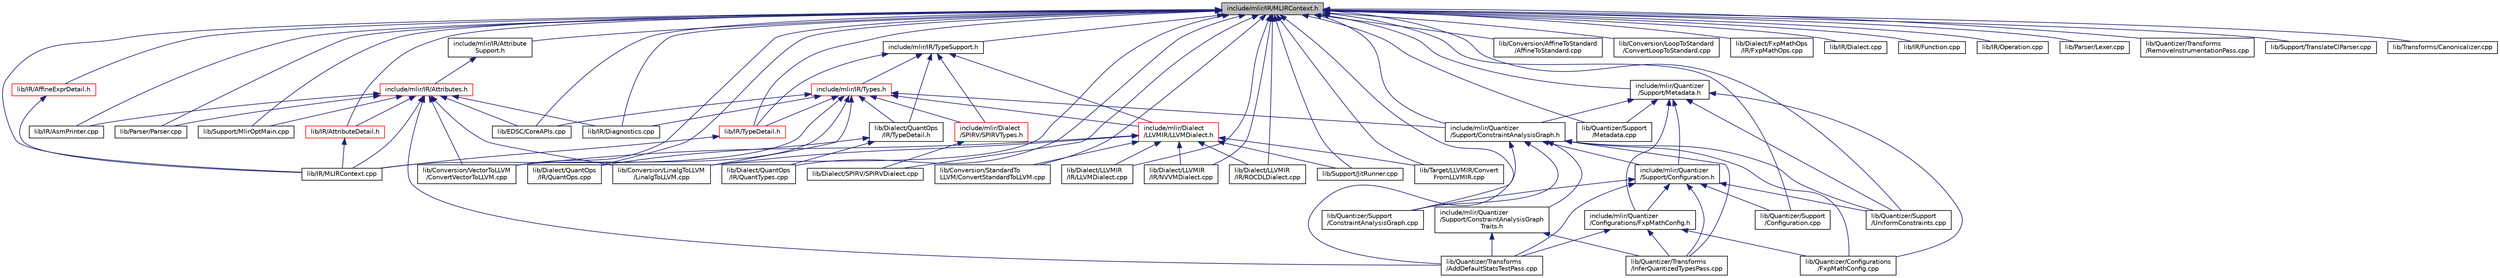 digraph "include/mlir/IR/MLIRContext.h"
{
  bgcolor="transparent";
  edge [fontname="Helvetica",fontsize="10",labelfontname="Helvetica",labelfontsize="10"];
  node [fontname="Helvetica",fontsize="10",shape=record];
  Node7 [label="include/mlir/IR/MLIRContext.h",height=0.2,width=0.4,color="black", fillcolor="grey75", style="filled", fontcolor="black"];
  Node7 -> Node8 [dir="back",color="midnightblue",fontsize="10",style="solid",fontname="Helvetica"];
  Node8 [label="include/mlir/IR/Attribute\lSupport.h",height=0.2,width=0.4,color="black",URL="$AttributeSupport_8h.html"];
  Node8 -> Node9 [dir="back",color="midnightblue",fontsize="10",style="solid",fontname="Helvetica"];
  Node9 [label="include/mlir/IR/Attributes.h",height=0.2,width=0.4,color="red",URL="$Attributes_8h.html"];
  Node9 -> Node33 [dir="back",color="midnightblue",fontsize="10",style="solid",fontname="Helvetica"];
  Node33 [label="lib/Conversion/LinalgToLLVM\l/LinalgToLLVM.cpp",height=0.2,width=0.4,color="black",URL="$LinalgToLLVM_8cpp.html"];
  Node9 -> Node94 [dir="back",color="midnightblue",fontsize="10",style="solid",fontname="Helvetica"];
  Node94 [label="lib/Conversion/VectorToLLVM\l/ConvertVectorToLLVM.cpp",height=0.2,width=0.4,color="black",URL="$ConvertVectorToLLVM_8cpp.html"];
  Node9 -> Node182 [dir="back",color="midnightblue",fontsize="10",style="solid",fontname="Helvetica"];
  Node182 [label="lib/EDSC/CoreAPIs.cpp",height=0.2,width=0.4,color="black",URL="$CoreAPIs_8cpp.html"];
  Node9 -> Node184 [dir="back",color="midnightblue",fontsize="10",style="solid",fontname="Helvetica"];
  Node184 [label="lib/IR/AsmPrinter.cpp",height=0.2,width=0.4,color="black",URL="$AsmPrinter_8cpp.html"];
  Node9 -> Node276 [dir="back",color="midnightblue",fontsize="10",style="solid",fontname="Helvetica"];
  Node276 [label="lib/IR/AttributeDetail.h",height=0.2,width=0.4,color="red",URL="$AttributeDetail_8h.html"];
  Node276 -> Node187 [dir="back",color="midnightblue",fontsize="10",style="solid",fontname="Helvetica"];
  Node187 [label="lib/IR/MLIRContext.cpp",height=0.2,width=0.4,color="black",URL="$MLIRContext_8cpp.html"];
  Node9 -> Node238 [dir="back",color="midnightblue",fontsize="10",style="solid",fontname="Helvetica"];
  Node238 [label="lib/IR/Diagnostics.cpp",height=0.2,width=0.4,color="black",URL="$Diagnostics_8cpp.html"];
  Node9 -> Node187 [dir="back",color="midnightblue",fontsize="10",style="solid",fontname="Helvetica"];
  Node9 -> Node218 [dir="back",color="midnightblue",fontsize="10",style="solid",fontname="Helvetica"];
  Node218 [label="lib/Parser/Parser.cpp",height=0.2,width=0.4,color="black",URL="$Parser_8cpp.html"];
  Node9 -> Node56 [dir="back",color="midnightblue",fontsize="10",style="solid",fontname="Helvetica"];
  Node56 [label="lib/Quantizer/Transforms\l/AddDefaultStatsTestPass.cpp",height=0.2,width=0.4,color="black",URL="$AddDefaultStatsTestPass_8cpp.html"];
  Node9 -> Node173 [dir="back",color="midnightblue",fontsize="10",style="solid",fontname="Helvetica"];
  Node173 [label="lib/Support/MlirOptMain.cpp",height=0.2,width=0.4,color="black",URL="$MlirOptMain_8cpp.html"];
  Node7 -> Node277 [dir="back",color="midnightblue",fontsize="10",style="solid",fontname="Helvetica"];
  Node277 [label="include/mlir/IR/TypeSupport.h",height=0.2,width=0.4,color="black",URL="$TypeSupport_8h.html"];
  Node277 -> Node140 [dir="back",color="midnightblue",fontsize="10",style="solid",fontname="Helvetica"];
  Node140 [label="include/mlir/Dialect\l/LLVMIR/LLVMDialect.h",height=0.2,width=0.4,color="red",URL="$LLVMDialect_8h.html"];
  Node140 -> Node33 [dir="back",color="midnightblue",fontsize="10",style="solid",fontname="Helvetica"];
  Node140 -> Node125 [dir="back",color="midnightblue",fontsize="10",style="solid",fontname="Helvetica"];
  Node125 [label="lib/Conversion/StandardTo\lLLVM/ConvertStandardToLLVM.cpp",height=0.2,width=0.4,color="black",URL="$ConvertStandardToLLVM_8cpp.html"];
  Node140 -> Node94 [dir="back",color="midnightblue",fontsize="10",style="solid",fontname="Helvetica"];
  Node140 -> Node148 [dir="back",color="midnightblue",fontsize="10",style="solid",fontname="Helvetica"];
  Node148 [label="lib/Dialect/LLVMIR\l/IR/LLVMDialect.cpp",height=0.2,width=0.4,color="black",URL="$LLVMDialect_8cpp.html"];
  Node140 -> Node149 [dir="back",color="midnightblue",fontsize="10",style="solid",fontname="Helvetica"];
  Node149 [label="lib/Dialect/LLVMIR\l/IR/NVVMDialect.cpp",height=0.2,width=0.4,color="black",URL="$NVVMDialect_8cpp.html"];
  Node140 -> Node150 [dir="back",color="midnightblue",fontsize="10",style="solid",fontname="Helvetica"];
  Node150 [label="lib/Dialect/LLVMIR\l/IR/ROCDLDialect.cpp",height=0.2,width=0.4,color="black",URL="$ROCDLDialect_8cpp.html"];
  Node140 -> Node151 [dir="back",color="midnightblue",fontsize="10",style="solid",fontname="Helvetica"];
  Node151 [label="lib/Support/JitRunner.cpp",height=0.2,width=0.4,color="black",URL="$JitRunner_8cpp.html"];
  Node140 -> Node152 [dir="back",color="midnightblue",fontsize="10",style="solid",fontname="Helvetica"];
  Node152 [label="lib/Target/LLVMIR/Convert\lFromLLVMIR.cpp",height=0.2,width=0.4,color="black",URL="$ConvertFromLLVMIR_8cpp.html"];
  Node277 -> Node278 [dir="back",color="midnightblue",fontsize="10",style="solid",fontname="Helvetica"];
  Node278 [label="include/mlir/Dialect\l/SPIRV/SPIRVTypes.h",height=0.2,width=0.4,color="red",URL="$SPIRVTypes_8h.html"];
  Node278 -> Node82 [dir="back",color="midnightblue",fontsize="10",style="solid",fontname="Helvetica"];
  Node82 [label="lib/Dialect/SPIRV/SPIRVDialect.cpp",height=0.2,width=0.4,color="black",URL="$SPIRVDialect_8cpp.html"];
  Node277 -> Node279 [dir="back",color="midnightblue",fontsize="10",style="solid",fontname="Helvetica"];
  Node279 [label="include/mlir/IR/Types.h",height=0.2,width=0.4,color="red",URL="$Types_8h.html"];
  Node279 -> Node140 [dir="back",color="midnightblue",fontsize="10",style="solid",fontname="Helvetica"];
  Node279 -> Node278 [dir="back",color="midnightblue",fontsize="10",style="solid",fontname="Helvetica"];
  Node279 -> Node71 [dir="back",color="midnightblue",fontsize="10",style="solid",fontname="Helvetica"];
  Node71 [label="include/mlir/Quantizer\l/Support/ConstraintAnalysisGraph.h",height=0.2,width=0.4,color="black",URL="$ConstraintAnalysisGraph_8h.html"];
  Node71 -> Node65 [dir="back",color="midnightblue",fontsize="10",style="solid",fontname="Helvetica"];
  Node65 [label="include/mlir/Quantizer\l/Support/Configuration.h",height=0.2,width=0.4,color="black",URL="$Configuration_8h.html"];
  Node65 -> Node66 [dir="back",color="midnightblue",fontsize="10",style="solid",fontname="Helvetica"];
  Node66 [label="include/mlir/Quantizer\l/Configurations/FxpMathConfig.h",height=0.2,width=0.4,color="black",URL="$FxpMathConfig_8h.html"];
  Node66 -> Node55 [dir="back",color="midnightblue",fontsize="10",style="solid",fontname="Helvetica"];
  Node55 [label="lib/Quantizer/Configurations\l/FxpMathConfig.cpp",height=0.2,width=0.4,color="black",URL="$FxpMathConfig_8cpp.html"];
  Node66 -> Node56 [dir="back",color="midnightblue",fontsize="10",style="solid",fontname="Helvetica"];
  Node66 -> Node57 [dir="back",color="midnightblue",fontsize="10",style="solid",fontname="Helvetica"];
  Node57 [label="lib/Quantizer/Transforms\l/InferQuantizedTypesPass.cpp",height=0.2,width=0.4,color="black",URL="$InferQuantizedTypesPass_8cpp.html"];
  Node65 -> Node67 [dir="back",color="midnightblue",fontsize="10",style="solid",fontname="Helvetica"];
  Node67 [label="lib/Quantizer/Support\l/Configuration.cpp",height=0.2,width=0.4,color="black",URL="$Configuration_8cpp.html"];
  Node65 -> Node68 [dir="back",color="midnightblue",fontsize="10",style="solid",fontname="Helvetica"];
  Node68 [label="lib/Quantizer/Support\l/ConstraintAnalysisGraph.cpp",height=0.2,width=0.4,color="black",URL="$ConstraintAnalysisGraph_8cpp.html"];
  Node65 -> Node69 [dir="back",color="midnightblue",fontsize="10",style="solid",fontname="Helvetica"];
  Node69 [label="lib/Quantizer/Support\l/UniformConstraints.cpp",height=0.2,width=0.4,color="black",URL="$UniformConstraints_8cpp.html"];
  Node65 -> Node56 [dir="back",color="midnightblue",fontsize="10",style="solid",fontname="Helvetica"];
  Node65 -> Node57 [dir="back",color="midnightblue",fontsize="10",style="solid",fontname="Helvetica"];
  Node71 -> Node72 [dir="back",color="midnightblue",fontsize="10",style="solid",fontname="Helvetica"];
  Node72 [label="include/mlir/Quantizer\l/Support/ConstraintAnalysisGraph\lTraits.h",height=0.2,width=0.4,color="black",URL="$ConstraintAnalysisGraphTraits_8h.html"];
  Node72 -> Node56 [dir="back",color="midnightblue",fontsize="10",style="solid",fontname="Helvetica"];
  Node72 -> Node57 [dir="back",color="midnightblue",fontsize="10",style="solid",fontname="Helvetica"];
  Node71 -> Node55 [dir="back",color="midnightblue",fontsize="10",style="solid",fontname="Helvetica"];
  Node71 -> Node68 [dir="back",color="midnightblue",fontsize="10",style="solid",fontname="Helvetica"];
  Node71 -> Node69 [dir="back",color="midnightblue",fontsize="10",style="solid",fontname="Helvetica"];
  Node71 -> Node56 [dir="back",color="midnightblue",fontsize="10",style="solid",fontname="Helvetica"];
  Node71 -> Node57 [dir="back",color="midnightblue",fontsize="10",style="solid",fontname="Helvetica"];
  Node279 -> Node33 [dir="back",color="midnightblue",fontsize="10",style="solid",fontname="Helvetica"];
  Node279 -> Node94 [dir="back",color="midnightblue",fontsize="10",style="solid",fontname="Helvetica"];
  Node279 -> Node281 [dir="back",color="midnightblue",fontsize="10",style="solid",fontname="Helvetica"];
  Node281 [label="lib/Dialect/QuantOps\l/IR/TypeDetail.h",height=0.2,width=0.4,color="black",URL="$Dialect_2QuantOps_2IR_2TypeDetail_8h.html"];
  Node281 -> Node51 [dir="back",color="midnightblue",fontsize="10",style="solid",fontname="Helvetica"];
  Node51 [label="lib/Dialect/QuantOps\l/IR/QuantOps.cpp",height=0.2,width=0.4,color="black",URL="$QuantOps_8cpp.html"];
  Node281 -> Node75 [dir="back",color="midnightblue",fontsize="10",style="solid",fontname="Helvetica"];
  Node75 [label="lib/Dialect/QuantOps\l/IR/QuantTypes.cpp",height=0.2,width=0.4,color="black",URL="$QuantTypes_8cpp.html"];
  Node279 -> Node182 [dir="back",color="midnightblue",fontsize="10",style="solid",fontname="Helvetica"];
  Node279 -> Node238 [dir="back",color="midnightblue",fontsize="10",style="solid",fontname="Helvetica"];
  Node279 -> Node284 [dir="back",color="midnightblue",fontsize="10",style="solid",fontname="Helvetica"];
  Node284 [label="lib/IR/TypeDetail.h",height=0.2,width=0.4,color="red",URL="$IR_2TypeDetail_8h.html"];
  Node284 -> Node187 [dir="back",color="midnightblue",fontsize="10",style="solid",fontname="Helvetica"];
  Node279 -> Node187 [dir="back",color="midnightblue",fontsize="10",style="solid",fontname="Helvetica"];
  Node277 -> Node281 [dir="back",color="midnightblue",fontsize="10",style="solid",fontname="Helvetica"];
  Node277 -> Node284 [dir="back",color="midnightblue",fontsize="10",style="solid",fontname="Helvetica"];
  Node7 -> Node71 [dir="back",color="midnightblue",fontsize="10",style="solid",fontname="Helvetica"];
  Node7 -> Node70 [dir="back",color="midnightblue",fontsize="10",style="solid",fontname="Helvetica"];
  Node70 [label="include/mlir/Quantizer\l/Support/Metadata.h",height=0.2,width=0.4,color="black",URL="$Metadata_8h.html"];
  Node70 -> Node66 [dir="back",color="midnightblue",fontsize="10",style="solid",fontname="Helvetica"];
  Node70 -> Node65 [dir="back",color="midnightblue",fontsize="10",style="solid",fontname="Helvetica"];
  Node70 -> Node71 [dir="back",color="midnightblue",fontsize="10",style="solid",fontname="Helvetica"];
  Node70 -> Node55 [dir="back",color="midnightblue",fontsize="10",style="solid",fontname="Helvetica"];
  Node70 -> Node73 [dir="back",color="midnightblue",fontsize="10",style="solid",fontname="Helvetica"];
  Node73 [label="lib/Quantizer/Support\l/Metadata.cpp",height=0.2,width=0.4,color="black",URL="$Metadata_8cpp.html"];
  Node70 -> Node69 [dir="back",color="midnightblue",fontsize="10",style="solid",fontname="Helvetica"];
  Node7 -> Node37 [dir="back",color="midnightblue",fontsize="10",style="solid",fontname="Helvetica"];
  Node37 [label="lib/Conversion/AffineToStandard\l/AffineToStandard.cpp",height=0.2,width=0.4,color="black",URL="$AffineToStandard_8cpp.html"];
  Node7 -> Node33 [dir="back",color="midnightblue",fontsize="10",style="solid",fontname="Helvetica"];
  Node7 -> Node42 [dir="back",color="midnightblue",fontsize="10",style="solid",fontname="Helvetica"];
  Node42 [label="lib/Conversion/LoopToStandard\l/ConvertLoopToStandard.cpp",height=0.2,width=0.4,color="black",URL="$ConvertLoopToStandard_8cpp.html"];
  Node7 -> Node125 [dir="back",color="midnightblue",fontsize="10",style="solid",fontname="Helvetica"];
  Node7 -> Node94 [dir="back",color="midnightblue",fontsize="10",style="solid",fontname="Helvetica"];
  Node7 -> Node74 [dir="back",color="midnightblue",fontsize="10",style="solid",fontname="Helvetica"];
  Node74 [label="lib/Dialect/FxpMathOps\l/IR/FxpMathOps.cpp",height=0.2,width=0.4,color="black",URL="$FxpMathOps_8cpp.html"];
  Node7 -> Node148 [dir="back",color="midnightblue",fontsize="10",style="solid",fontname="Helvetica"];
  Node7 -> Node149 [dir="back",color="midnightblue",fontsize="10",style="solid",fontname="Helvetica"];
  Node7 -> Node150 [dir="back",color="midnightblue",fontsize="10",style="solid",fontname="Helvetica"];
  Node7 -> Node51 [dir="back",color="midnightblue",fontsize="10",style="solid",fontname="Helvetica"];
  Node7 -> Node75 [dir="back",color="midnightblue",fontsize="10",style="solid",fontname="Helvetica"];
  Node7 -> Node82 [dir="back",color="midnightblue",fontsize="10",style="solid",fontname="Helvetica"];
  Node7 -> Node182 [dir="back",color="midnightblue",fontsize="10",style="solid",fontname="Helvetica"];
  Node7 -> Node285 [dir="back",color="midnightblue",fontsize="10",style="solid",fontname="Helvetica"];
  Node285 [label="lib/IR/AffineExprDetail.h",height=0.2,width=0.4,color="red",URL="$AffineExprDetail_8h.html"];
  Node285 -> Node187 [dir="back",color="midnightblue",fontsize="10",style="solid",fontname="Helvetica"];
  Node7 -> Node184 [dir="back",color="midnightblue",fontsize="10",style="solid",fontname="Helvetica"];
  Node7 -> Node276 [dir="back",color="midnightblue",fontsize="10",style="solid",fontname="Helvetica"];
  Node7 -> Node238 [dir="back",color="midnightblue",fontsize="10",style="solid",fontname="Helvetica"];
  Node7 -> Node224 [dir="back",color="midnightblue",fontsize="10",style="solid",fontname="Helvetica"];
  Node224 [label="lib/IR/Dialect.cpp",height=0.2,width=0.4,color="black",URL="$IR_2Dialect_8cpp.html"];
  Node7 -> Node186 [dir="back",color="midnightblue",fontsize="10",style="solid",fontname="Helvetica"];
  Node186 [label="lib/IR/Function.cpp",height=0.2,width=0.4,color="black",URL="$Function_8cpp.html"];
  Node7 -> Node187 [dir="back",color="midnightblue",fontsize="10",style="solid",fontname="Helvetica"];
  Node7 -> Node284 [dir="back",color="midnightblue",fontsize="10",style="solid",fontname="Helvetica"];
  Node7 -> Node188 [dir="back",color="midnightblue",fontsize="10",style="solid",fontname="Helvetica"];
  Node188 [label="lib/IR/Operation.cpp",height=0.2,width=0.4,color="black",URL="$Operation_8cpp.html"];
  Node7 -> Node246 [dir="back",color="midnightblue",fontsize="10",style="solid",fontname="Helvetica"];
  Node246 [label="lib/Parser/Lexer.cpp",height=0.2,width=0.4,color="black",URL="$Lexer_8cpp.html"];
  Node7 -> Node218 [dir="back",color="midnightblue",fontsize="10",style="solid",fontname="Helvetica"];
  Node7 -> Node67 [dir="back",color="midnightblue",fontsize="10",style="solid",fontname="Helvetica"];
  Node7 -> Node68 [dir="back",color="midnightblue",fontsize="10",style="solid",fontname="Helvetica"];
  Node7 -> Node73 [dir="back",color="midnightblue",fontsize="10",style="solid",fontname="Helvetica"];
  Node7 -> Node69 [dir="back",color="midnightblue",fontsize="10",style="solid",fontname="Helvetica"];
  Node7 -> Node58 [dir="back",color="midnightblue",fontsize="10",style="solid",fontname="Helvetica"];
  Node58 [label="lib/Quantizer/Transforms\l/RemoveInstrumentationPass.cpp",height=0.2,width=0.4,color="black",URL="$RemoveInstrumentationPass_8cpp.html"];
  Node7 -> Node151 [dir="back",color="midnightblue",fontsize="10",style="solid",fontname="Helvetica"];
  Node7 -> Node173 [dir="back",color="midnightblue",fontsize="10",style="solid",fontname="Helvetica"];
  Node7 -> Node228 [dir="back",color="midnightblue",fontsize="10",style="solid",fontname="Helvetica"];
  Node228 [label="lib/Support/TranslateClParser.cpp",height=0.2,width=0.4,color="black",URL="$TranslateClParser_8cpp.html"];
  Node7 -> Node152 [dir="back",color="midnightblue",fontsize="10",style="solid",fontname="Helvetica"];
  Node7 -> Node174 [dir="back",color="midnightblue",fontsize="10",style="solid",fontname="Helvetica"];
  Node174 [label="lib/Transforms/Canonicalizer.cpp",height=0.2,width=0.4,color="black",URL="$Canonicalizer_8cpp.html"];
}
